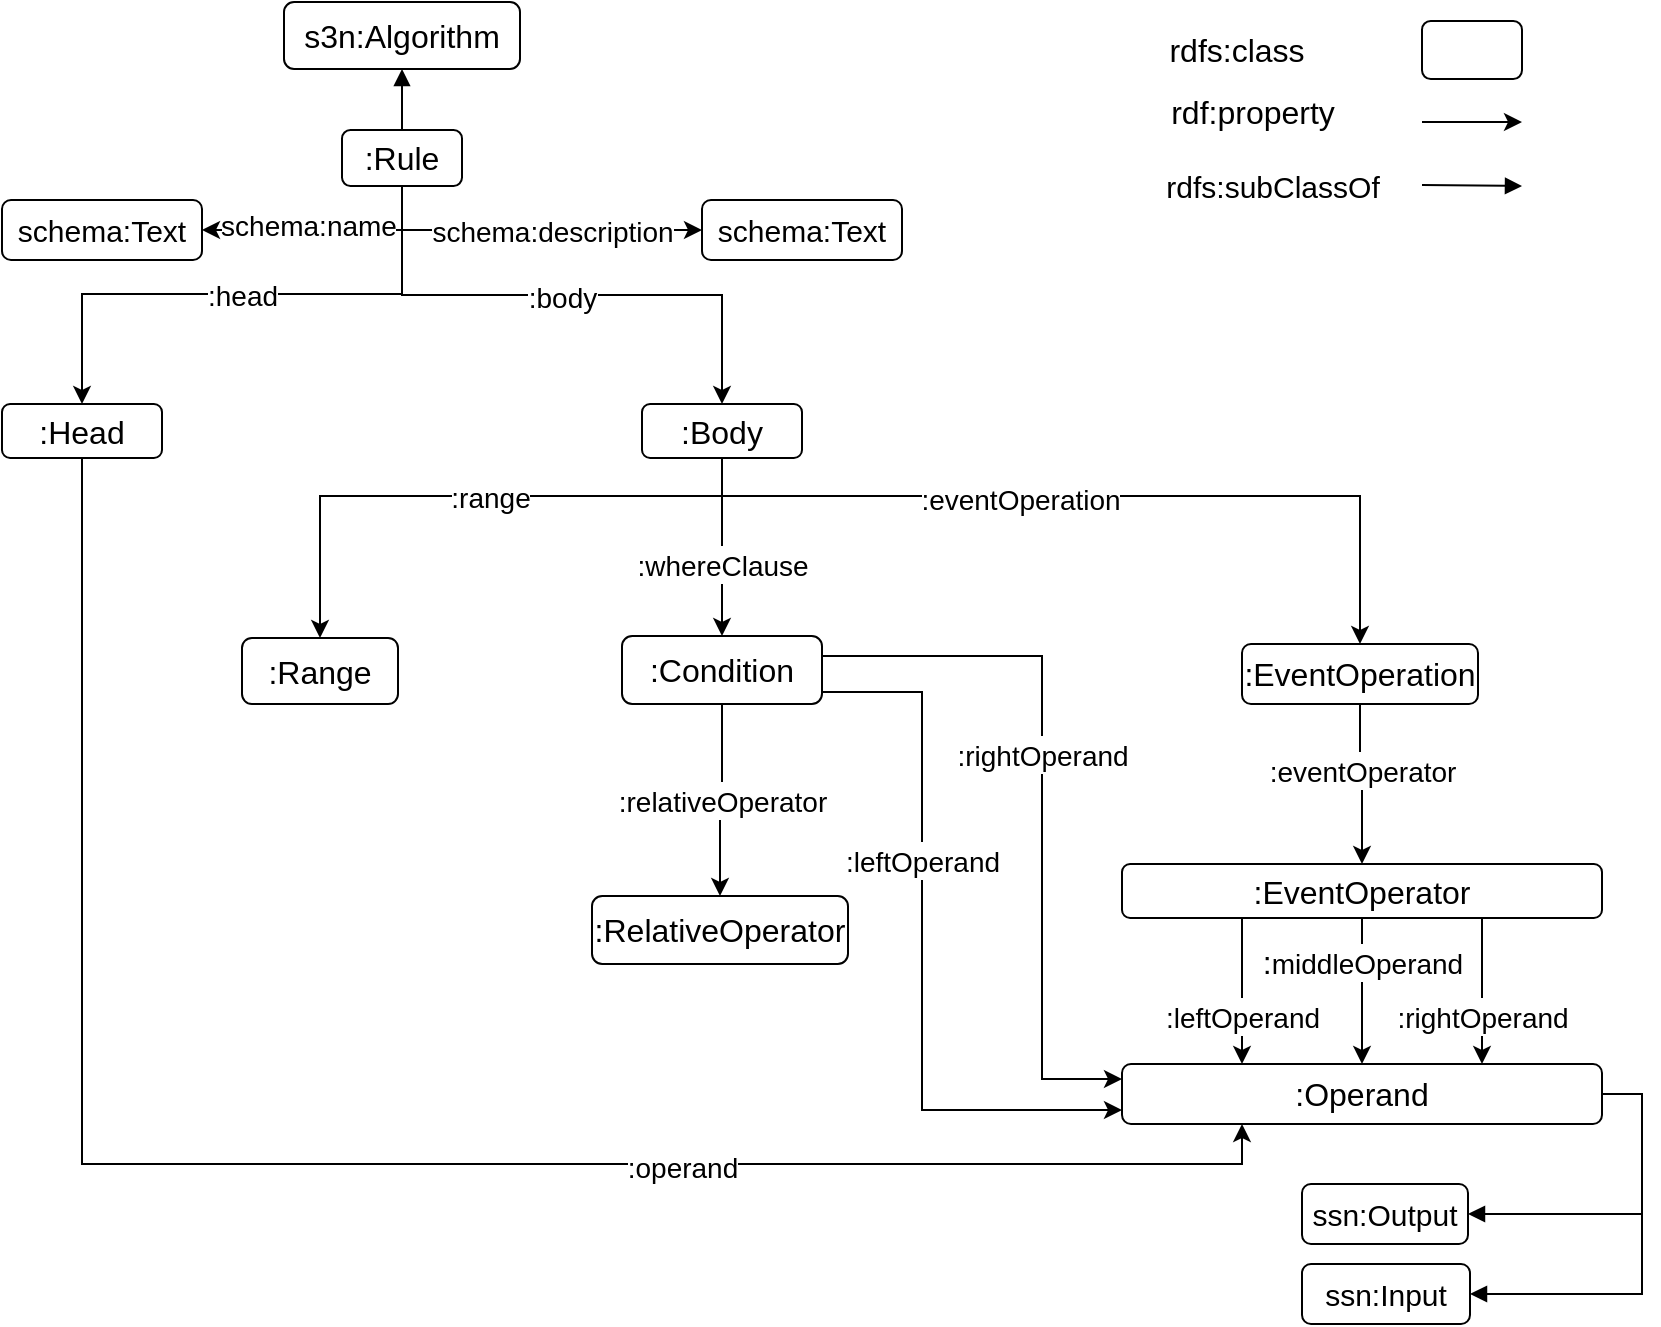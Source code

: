 <mxfile version="16.0.3" type="github">
  <diagram id="hXH0b08AQQ2d4b1TRlAv" name="Page-1">
    <mxGraphModel dx="855" dy="744" grid="1" gridSize="10" guides="1" tooltips="1" connect="1" arrows="1" fold="1" page="1" pageScale="1" pageWidth="850" pageHeight="1100" math="0" shadow="0">
      <root>
        <mxCell id="0" />
        <mxCell id="1" parent="0" />
        <mxCell id="CYrAf00t9bVjjDzuwgGf-1" value="&lt;div style=&quot;font-size: 16px&quot;&gt;&lt;font style=&quot;font-size: 14px&quot;&gt;:head&lt;/font&gt;&lt;/div&gt;" style="edgeStyle=orthogonalEdgeStyle;rounded=0;orthogonalLoop=1;jettySize=auto;html=1;exitX=0.5;exitY=1;exitDx=0;exitDy=0;entryX=0.5;entryY=0;entryDx=0;entryDy=0;fontSize=16;" parent="1" source="CYrAf00t9bVjjDzuwgGf-4" target="CYrAf00t9bVjjDzuwgGf-7" edge="1">
          <mxGeometry relative="1" as="geometry">
            <Array as="points">
              <mxPoint x="1190" y="175" />
              <mxPoint x="1030" y="175" />
            </Array>
          </mxGeometry>
        </mxCell>
        <mxCell id="CYrAf00t9bVjjDzuwgGf-2" value="&lt;font style=&quot;font-size: 14px&quot;&gt;:body&lt;/font&gt;" style="edgeStyle=orthogonalEdgeStyle;rounded=0;orthogonalLoop=1;jettySize=auto;html=1;exitX=0.5;exitY=1;exitDx=0;exitDy=0;entryX=0.5;entryY=0;entryDx=0;entryDy=0;fontSize=16;" parent="1" source="CYrAf00t9bVjjDzuwgGf-4" target="CYrAf00t9bVjjDzuwgGf-13" edge="1">
          <mxGeometry relative="1" as="geometry" />
        </mxCell>
        <mxCell id="CYrAf00t9bVjjDzuwgGf-3" value="" style="edgeStyle=orthogonalEdgeStyle;rounded=0;orthogonalLoop=1;jettySize=auto;html=1;fontSize=16;endArrow=block;endFill=1;" parent="1" source="CYrAf00t9bVjjDzuwgGf-4" target="CYrAf00t9bVjjDzuwgGf-36" edge="1">
          <mxGeometry relative="1" as="geometry" />
        </mxCell>
        <mxCell id="OO-e82UGQQNhJCAyqoBN-4" style="edgeStyle=orthogonalEdgeStyle;rounded=0;orthogonalLoop=1;jettySize=auto;html=1;exitX=0.5;exitY=1;exitDx=0;exitDy=0;entryX=1;entryY=0.5;entryDx=0;entryDy=0;" edge="1" parent="1" source="CYrAf00t9bVjjDzuwgGf-4" target="OO-e82UGQQNhJCAyqoBN-1">
          <mxGeometry relative="1" as="geometry" />
        </mxCell>
        <mxCell id="OO-e82UGQQNhJCAyqoBN-5" value="&lt;font style=&quot;font-size: 14px&quot;&gt;schema:name&lt;/font&gt;" style="edgeLabel;html=1;align=center;verticalAlign=middle;resizable=0;points=[];" vertex="1" connectable="0" parent="OO-e82UGQQNhJCAyqoBN-4">
          <mxGeometry x="-0.115" y="2" relative="1" as="geometry">
            <mxPoint x="-15" y="-4" as="offset" />
          </mxGeometry>
        </mxCell>
        <mxCell id="CYrAf00t9bVjjDzuwgGf-4" value=":Rule" style="rounded=1;whiteSpace=wrap;html=1;fontSize=16;" parent="1" vertex="1">
          <mxGeometry x="1160" y="93" width="60" height="28" as="geometry" />
        </mxCell>
        <mxCell id="CYrAf00t9bVjjDzuwgGf-5" style="edgeStyle=orthogonalEdgeStyle;rounded=0;orthogonalLoop=1;jettySize=auto;html=1;exitX=0.5;exitY=1;exitDx=0;exitDy=0;entryX=0.25;entryY=1;entryDx=0;entryDy=0;fontSize=16;" parent="1" source="CYrAf00t9bVjjDzuwgGf-7" target="CYrAf00t9bVjjDzuwgGf-31" edge="1">
          <mxGeometry relative="1" as="geometry" />
        </mxCell>
        <mxCell id="CYrAf00t9bVjjDzuwgGf-6" value="&lt;font style=&quot;font-size: 14px&quot;&gt;:operand&lt;/font&gt;" style="edgeLabel;html=1;align=center;verticalAlign=middle;resizable=0;points=[];fontSize=16;" parent="CYrAf00t9bVjjDzuwgGf-5" vertex="1" connectable="0">
          <mxGeometry x="0.369" y="-1" relative="1" as="geometry">
            <mxPoint as="offset" />
          </mxGeometry>
        </mxCell>
        <mxCell id="CYrAf00t9bVjjDzuwgGf-7" value=":Head" style="rounded=1;whiteSpace=wrap;html=1;fontSize=16;" parent="1" vertex="1">
          <mxGeometry x="990" y="230" width="80" height="27" as="geometry" />
        </mxCell>
        <mxCell id="CYrAf00t9bVjjDzuwgGf-8" style="edgeStyle=orthogonalEdgeStyle;rounded=0;orthogonalLoop=1;jettySize=auto;html=1;exitX=0.5;exitY=1;exitDx=0;exitDy=0;fontSize=16;" parent="1" source="CYrAf00t9bVjjDzuwgGf-13" target="CYrAf00t9bVjjDzuwgGf-16" edge="1">
          <mxGeometry relative="1" as="geometry">
            <Array as="points">
              <mxPoint x="1350" y="276" />
              <mxPoint x="1669" y="276" />
            </Array>
          </mxGeometry>
        </mxCell>
        <mxCell id="CYrAf00t9bVjjDzuwgGf-9" value="&lt;font style=&quot;font-size: 14px&quot;&gt;:eventOperation&lt;/font&gt;" style="edgeLabel;html=1;align=center;verticalAlign=middle;resizable=0;points=[];fontSize=16;" parent="CYrAf00t9bVjjDzuwgGf-8" vertex="1" connectable="0">
          <mxGeometry x="-0.579" y="-1" relative="1" as="geometry">
            <mxPoint x="81" as="offset" />
          </mxGeometry>
        </mxCell>
        <mxCell id="CYrAf00t9bVjjDzuwgGf-10" value="&lt;font style=&quot;font-size: 14px&quot;&gt;:whereClause&lt;/font&gt;" style="edgeStyle=orthogonalEdgeStyle;rounded=0;orthogonalLoop=1;jettySize=auto;html=1;exitX=0.5;exitY=1;exitDx=0;exitDy=0;entryX=0.5;entryY=0;entryDx=0;entryDy=0;fontSize=16;" parent="1" source="CYrAf00t9bVjjDzuwgGf-13" target="CYrAf00t9bVjjDzuwgGf-20" edge="1">
          <mxGeometry x="0.191" relative="1" as="geometry">
            <mxPoint as="offset" />
          </mxGeometry>
        </mxCell>
        <mxCell id="CYrAf00t9bVjjDzuwgGf-11" style="edgeStyle=orthogonalEdgeStyle;rounded=0;orthogonalLoop=1;jettySize=auto;html=1;exitX=0.5;exitY=1;exitDx=0;exitDy=0;fontSize=16;entryX=0.5;entryY=0;entryDx=0;entryDy=0;" parent="1" source="CYrAf00t9bVjjDzuwgGf-13" target="CYrAf00t9bVjjDzuwgGf-21" edge="1">
          <mxGeometry relative="1" as="geometry">
            <Array as="points">
              <mxPoint x="1350" y="276" />
              <mxPoint x="1149" y="276" />
            </Array>
          </mxGeometry>
        </mxCell>
        <mxCell id="CYrAf00t9bVjjDzuwgGf-12" value="&lt;font style=&quot;font-size: 14px&quot;&gt;:range&lt;/font&gt;" style="edgeLabel;html=1;align=center;verticalAlign=middle;resizable=0;points=[];fontSize=16;" parent="CYrAf00t9bVjjDzuwgGf-11" vertex="1" connectable="0">
          <mxGeometry x="0.184" y="3" relative="1" as="geometry">
            <mxPoint x="37" y="-3" as="offset" />
          </mxGeometry>
        </mxCell>
        <mxCell id="CYrAf00t9bVjjDzuwgGf-13" value=":Body" style="rounded=1;whiteSpace=wrap;html=1;fontSize=16;" parent="1" vertex="1">
          <mxGeometry x="1310" y="230" width="80" height="27" as="geometry" />
        </mxCell>
        <mxCell id="CYrAf00t9bVjjDzuwgGf-14" style="edgeStyle=orthogonalEdgeStyle;rounded=0;orthogonalLoop=1;jettySize=auto;html=1;exitX=0.5;exitY=1;exitDx=0;exitDy=0;entryX=0.5;entryY=0;entryDx=0;entryDy=0;fontSize=16;" parent="1" source="CYrAf00t9bVjjDzuwgGf-16" target="CYrAf00t9bVjjDzuwgGf-25" edge="1">
          <mxGeometry relative="1" as="geometry" />
        </mxCell>
        <mxCell id="CYrAf00t9bVjjDzuwgGf-15" value="&lt;font style=&quot;font-size: 14px&quot;&gt;:eventOperator&lt;/font&gt;" style="edgeLabel;html=1;align=center;verticalAlign=middle;resizable=0;points=[];fontSize=16;" parent="CYrAf00t9bVjjDzuwgGf-14" vertex="1" connectable="0">
          <mxGeometry x="-0.19" y="-3" relative="1" as="geometry">
            <mxPoint x="4" as="offset" />
          </mxGeometry>
        </mxCell>
        <mxCell id="CYrAf00t9bVjjDzuwgGf-16" value="&lt;font style=&quot;font-size: 16px&quot;&gt;:EventOperation&lt;/font&gt;" style="rounded=1;whiteSpace=wrap;html=1;fontSize=16;" parent="1" vertex="1">
          <mxGeometry x="1610" y="350" width="118" height="30" as="geometry" />
        </mxCell>
        <mxCell id="CYrAf00t9bVjjDzuwgGf-17" value="&lt;font style=&quot;font-size: 14px&quot;&gt;:relativeOperator&lt;/font&gt;" style="edgeStyle=orthogonalEdgeStyle;rounded=0;orthogonalLoop=1;jettySize=auto;html=1;exitX=0.5;exitY=1;exitDx=0;exitDy=0;entryX=0.5;entryY=0;entryDx=0;entryDy=0;fontSize=16;" parent="1" source="CYrAf00t9bVjjDzuwgGf-20" target="CYrAf00t9bVjjDzuwgGf-26" edge="1">
          <mxGeometry relative="1" as="geometry" />
        </mxCell>
        <mxCell id="CYrAf00t9bVjjDzuwgGf-18" value="&lt;font style=&quot;font-size: 14px&quot;&gt;:leftOperand&lt;/font&gt;" style="edgeStyle=orthogonalEdgeStyle;rounded=0;orthogonalLoop=1;jettySize=auto;html=1;exitX=1;exitY=0.75;exitDx=0;exitDy=0;entryX=0;entryY=0.75;entryDx=0;entryDy=0;fontSize=16;" parent="1" source="CYrAf00t9bVjjDzuwgGf-20" target="CYrAf00t9bVjjDzuwgGf-31" edge="1">
          <mxGeometry x="-0.25" relative="1" as="geometry">
            <Array as="points">
              <mxPoint x="1400" y="374" />
              <mxPoint x="1450" y="374" />
              <mxPoint x="1450" y="583" />
              <mxPoint x="1550" y="583" />
            </Array>
            <mxPoint as="offset" />
            <mxPoint x="1408" y="373.75" as="sourcePoint" />
            <mxPoint x="1550" y="587.75" as="targetPoint" />
          </mxGeometry>
        </mxCell>
        <mxCell id="CYrAf00t9bVjjDzuwgGf-19" value="&lt;font style=&quot;font-size: 14px&quot;&gt;:rightOperand&lt;/font&gt;" style="edgeStyle=orthogonalEdgeStyle;rounded=0;orthogonalLoop=1;jettySize=auto;html=1;exitX=1;exitY=0.25;exitDx=0;exitDy=0;fontSize=16;entryX=0;entryY=0.25;entryDx=0;entryDy=0;" parent="1" source="CYrAf00t9bVjjDzuwgGf-20" target="CYrAf00t9bVjjDzuwgGf-31" edge="1">
          <mxGeometry x="-0.116" relative="1" as="geometry">
            <Array as="points">
              <mxPoint x="1408" y="356" />
              <mxPoint x="1510" y="356" />
              <mxPoint x="1510" y="568" />
              <mxPoint x="1550" y="568" />
            </Array>
            <mxPoint as="offset" />
            <mxPoint x="1510" y="520" as="targetPoint" />
          </mxGeometry>
        </mxCell>
        <mxCell id="CYrAf00t9bVjjDzuwgGf-20" value=":Condition" style="rounded=1;whiteSpace=wrap;html=1;fontSize=16;" parent="1" vertex="1">
          <mxGeometry x="1300" y="346" width="100" height="34" as="geometry" />
        </mxCell>
        <mxCell id="CYrAf00t9bVjjDzuwgGf-21" value=":Range" style="rounded=1;whiteSpace=wrap;html=1;fontSize=16;" parent="1" vertex="1">
          <mxGeometry x="1110" y="347" width="78" height="33" as="geometry" />
        </mxCell>
        <mxCell id="CYrAf00t9bVjjDzuwgGf-22" value=":&lt;font style=&quot;font-size: 14px&quot;&gt;middleOperand&lt;/font&gt;" style="edgeStyle=orthogonalEdgeStyle;rounded=0;orthogonalLoop=1;jettySize=auto;html=1;exitX=0.5;exitY=1;exitDx=0;exitDy=0;entryX=0.5;entryY=0;entryDx=0;entryDy=0;fontSize=16;" parent="1" source="CYrAf00t9bVjjDzuwgGf-25" target="CYrAf00t9bVjjDzuwgGf-31" edge="1">
          <mxGeometry x="-0.397" relative="1" as="geometry">
            <mxPoint as="offset" />
          </mxGeometry>
        </mxCell>
        <mxCell id="CYrAf00t9bVjjDzuwgGf-23" value="&lt;font style=&quot;font-size: 14px&quot;&gt;:rightOperand&lt;/font&gt;" style="edgeStyle=orthogonalEdgeStyle;rounded=0;orthogonalLoop=1;jettySize=auto;html=1;exitX=0.75;exitY=1;exitDx=0;exitDy=0;entryX=0.75;entryY=0;entryDx=0;entryDy=0;fontSize=16;" parent="1" source="CYrAf00t9bVjjDzuwgGf-25" target="CYrAf00t9bVjjDzuwgGf-31" edge="1">
          <mxGeometry x="0.343" relative="1" as="geometry">
            <mxPoint as="offset" />
          </mxGeometry>
        </mxCell>
        <mxCell id="CYrAf00t9bVjjDzuwgGf-24" value="&lt;font style=&quot;font-size: 14px&quot;&gt;:leftOperand&lt;/font&gt;" style="edgeStyle=orthogonalEdgeStyle;rounded=0;orthogonalLoop=1;jettySize=auto;html=1;exitX=0.25;exitY=1;exitDx=0;exitDy=0;entryX=0.25;entryY=0;entryDx=0;entryDy=0;fontSize=16;" parent="1" source="CYrAf00t9bVjjDzuwgGf-25" target="CYrAf00t9bVjjDzuwgGf-31" edge="1">
          <mxGeometry x="0.343" relative="1" as="geometry">
            <Array as="points">
              <mxPoint x="1610" y="487" />
              <mxPoint x="1610" y="560" />
            </Array>
            <mxPoint as="offset" />
          </mxGeometry>
        </mxCell>
        <mxCell id="CYrAf00t9bVjjDzuwgGf-25" value=":EventOperator" style="rounded=1;whiteSpace=wrap;html=1;fontSize=16;" parent="1" vertex="1">
          <mxGeometry x="1550" y="460" width="240" height="27" as="geometry" />
        </mxCell>
        <mxCell id="CYrAf00t9bVjjDzuwgGf-26" value=":RelativeOperator" style="rounded=1;whiteSpace=wrap;html=1;fontSize=16;" parent="1" vertex="1">
          <mxGeometry x="1285" y="476" width="128" height="34" as="geometry" />
        </mxCell>
        <mxCell id="CYrAf00t9bVjjDzuwgGf-27" style="edgeStyle=orthogonalEdgeStyle;rounded=0;orthogonalLoop=1;jettySize=auto;html=1;exitX=1;exitY=0.5;exitDx=0;exitDy=0;entryX=1;entryY=0.5;entryDx=0;entryDy=0;endArrow=block;endFill=1;" parent="1" source="CYrAf00t9bVjjDzuwgGf-31" target="CYrAf00t9bVjjDzuwgGf-39" edge="1">
          <mxGeometry relative="1" as="geometry" />
        </mxCell>
        <mxCell id="CYrAf00t9bVjjDzuwgGf-28" style="edgeStyle=orthogonalEdgeStyle;rounded=0;orthogonalLoop=1;jettySize=auto;html=1;exitX=1;exitY=0.5;exitDx=0;exitDy=0;entryX=1;entryY=0.5;entryDx=0;entryDy=0;endArrow=block;endFill=1;" parent="1" source="CYrAf00t9bVjjDzuwgGf-31" target="CYrAf00t9bVjjDzuwgGf-40" edge="1">
          <mxGeometry relative="1" as="geometry" />
        </mxCell>
        <mxCell id="CYrAf00t9bVjjDzuwgGf-31" value="&lt;font style=&quot;font-size: 16px&quot;&gt;:Operand&lt;/font&gt;" style="rounded=1;whiteSpace=wrap;html=1;fontSize=16;" parent="1" vertex="1">
          <mxGeometry x="1550" y="560" width="240" height="30" as="geometry" />
        </mxCell>
        <mxCell id="CYrAf00t9bVjjDzuwgGf-32" value="" style="rounded=1;whiteSpace=wrap;html=1;fontSize=16;" parent="1" vertex="1">
          <mxGeometry x="1700" y="38.5" width="50" height="29" as="geometry" />
        </mxCell>
        <mxCell id="CYrAf00t9bVjjDzuwgGf-33" value="rdfs:class" style="text;html=1;align=center;verticalAlign=middle;resizable=0;points=[];autosize=1;strokeColor=none;fontSize=16;" parent="1" vertex="1">
          <mxGeometry x="1567" y="43" width="80" height="20" as="geometry" />
        </mxCell>
        <mxCell id="CYrAf00t9bVjjDzuwgGf-34" value="rdf:property" style="text;html=1;align=center;verticalAlign=middle;resizable=0;points=[];autosize=1;strokeColor=none;fontSize=16;" parent="1" vertex="1">
          <mxGeometry x="1565" y="74" width="100" height="20" as="geometry" />
        </mxCell>
        <mxCell id="CYrAf00t9bVjjDzuwgGf-35" value="" style="endArrow=classic;html=1;fontSize=16;" parent="1" edge="1">
          <mxGeometry width="50" height="50" relative="1" as="geometry">
            <mxPoint x="1700" y="89.0" as="sourcePoint" />
            <mxPoint x="1750" y="89.0" as="targetPoint" />
          </mxGeometry>
        </mxCell>
        <mxCell id="CYrAf00t9bVjjDzuwgGf-36" value="s3n:Algorithm" style="rounded=1;whiteSpace=wrap;html=1;fontSize=16;" parent="1" vertex="1">
          <mxGeometry x="1131" y="29" width="118" height="33.5" as="geometry" />
        </mxCell>
        <mxCell id="CYrAf00t9bVjjDzuwgGf-37" value="rdfs:subClassOf" style="text;html=1;align=center;verticalAlign=middle;resizable=0;points=[];autosize=1;strokeColor=none;fontSize=15;" parent="1" vertex="1">
          <mxGeometry x="1565" y="111" width="120" height="20" as="geometry" />
        </mxCell>
        <mxCell id="CYrAf00t9bVjjDzuwgGf-38" value="" style="endArrow=block;html=1;fontSize=16;endFill=1;" parent="1" edge="1">
          <mxGeometry width="50" height="50" relative="1" as="geometry">
            <mxPoint x="1700" y="120.5" as="sourcePoint" />
            <mxPoint x="1750" y="121.0" as="targetPoint" />
          </mxGeometry>
        </mxCell>
        <mxCell id="CYrAf00t9bVjjDzuwgGf-39" value="ssn:Output" style="rounded=1;whiteSpace=wrap;html=1;fontSize=15;" parent="1" vertex="1">
          <mxGeometry x="1640" y="620" width="83" height="30" as="geometry" />
        </mxCell>
        <mxCell id="CYrAf00t9bVjjDzuwgGf-40" value="ssn:Input" style="rounded=1;whiteSpace=wrap;html=1;fontSize=15;" parent="1" vertex="1">
          <mxGeometry x="1640" y="660" width="84" height="30" as="geometry" />
        </mxCell>
        <mxCell id="CYrAf00t9bVjjDzuwgGf-51" value="&lt;font style=&quot;font-size: 14px&quot;&gt;schema:description&lt;/font&gt;" style="edgeStyle=orthogonalEdgeStyle;rounded=0;orthogonalLoop=1;jettySize=auto;html=1;exitX=0.5;exitY=1;exitDx=0;exitDy=0;entryX=0;entryY=0.5;entryDx=0;entryDy=0;fontSize=15;" parent="1" source="CYrAf00t9bVjjDzuwgGf-4" target="CYrAf00t9bVjjDzuwgGf-52" edge="1">
          <mxGeometry x="0.12" relative="1" as="geometry">
            <mxPoint as="offset" />
            <mxPoint x="1249" y="93" as="sourcePoint" />
          </mxGeometry>
        </mxCell>
        <mxCell id="CYrAf00t9bVjjDzuwgGf-52" value="schema:Text" style="rounded=1;whiteSpace=wrap;html=1;fontSize=15;" parent="1" vertex="1">
          <mxGeometry x="1340" y="128" width="100" height="30" as="geometry" />
        </mxCell>
        <mxCell id="OO-e82UGQQNhJCAyqoBN-1" value="schema:Text" style="rounded=1;whiteSpace=wrap;html=1;fontSize=15;" vertex="1" parent="1">
          <mxGeometry x="990" y="128" width="100" height="30" as="geometry" />
        </mxCell>
      </root>
    </mxGraphModel>
  </diagram>
</mxfile>

